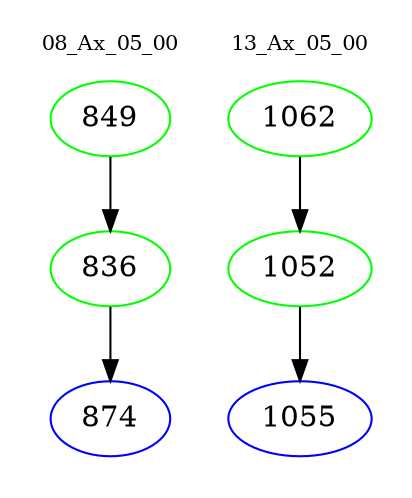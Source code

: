 digraph{
subgraph cluster_0 {
color = white
label = "08_Ax_05_00";
fontsize=10;
T0_849 [label="849", color="green"]
T0_849 -> T0_836 [color="black"]
T0_836 [label="836", color="green"]
T0_836 -> T0_874 [color="black"]
T0_874 [label="874", color="blue"]
}
subgraph cluster_1 {
color = white
label = "13_Ax_05_00";
fontsize=10;
T1_1062 [label="1062", color="green"]
T1_1062 -> T1_1052 [color="black"]
T1_1052 [label="1052", color="green"]
T1_1052 -> T1_1055 [color="black"]
T1_1055 [label="1055", color="blue"]
}
}
